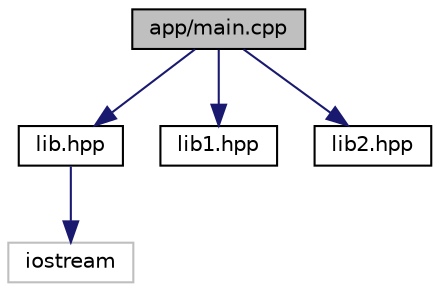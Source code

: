 digraph "app/main.cpp"
{
 // LATEX_PDF_SIZE
  edge [fontname="Helvetica",fontsize="10",labelfontname="Helvetica",labelfontsize="10"];
  node [fontname="Helvetica",fontsize="10",shape=record];
  Node1 [label="app/main.cpp",height=0.2,width=0.4,color="black", fillcolor="grey75", style="filled", fontcolor="black",tooltip=" "];
  Node1 -> Node2 [color="midnightblue",fontsize="10",style="solid"];
  Node2 [label="lib.hpp",height=0.2,width=0.4,color="black", fillcolor="white", style="filled",URL="$lib_8hpp.html",tooltip=" "];
  Node2 -> Node3 [color="midnightblue",fontsize="10",style="solid"];
  Node3 [label="iostream",height=0.2,width=0.4,color="grey75", fillcolor="white", style="filled",tooltip=" "];
  Node1 -> Node4 [color="midnightblue",fontsize="10",style="solid"];
  Node4 [label="lib1.hpp",height=0.2,width=0.4,color="black", fillcolor="white", style="filled",URL="$lib1_8hpp.html",tooltip=" "];
  Node1 -> Node5 [color="midnightblue",fontsize="10",style="solid"];
  Node5 [label="lib2.hpp",height=0.2,width=0.4,color="black", fillcolor="white", style="filled",URL="$lib2_8hpp.html",tooltip=" "];
}
